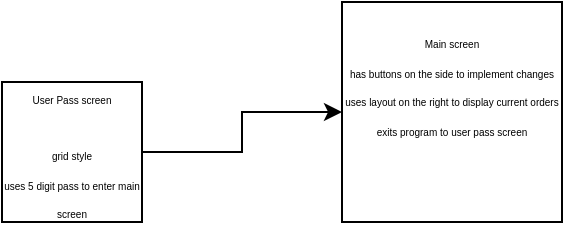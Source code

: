 <mxfile version="22.1.22" type="embed">
  <diagram id="pzD97mAxMjgcK9k35lag" name="Page-1">
    <mxGraphModel dx="323" dy="193" grid="1" gridSize="10" guides="1" tooltips="1" connect="1" arrows="1" fold="1" page="1" pageScale="1" pageWidth="850" pageHeight="1100" math="0" shadow="0">
      <root>
        <mxCell id="0" />
        <mxCell id="1" parent="0" />
        <mxCell id="5" style="edgeStyle=orthogonalEdgeStyle;rounded=0;orthogonalLoop=1;jettySize=auto;html=1;entryX=0;entryY=0.5;entryDx=0;entryDy=0;" edge="1" parent="1" source="4" target="7">
          <mxGeometry relative="1" as="geometry">
            <mxPoint x="370" y="155" as="targetPoint" />
          </mxGeometry>
        </mxCell>
        <mxCell id="4" value="&lt;font style=&quot;font-size: 5px;&quot;&gt;User Pass screen&lt;br&gt;&lt;br&gt;grid style&lt;br&gt;uses 5 digit pass to enter main screen&lt;/font&gt;" style="whiteSpace=wrap;html=1;aspect=fixed;" vertex="1" parent="1">
          <mxGeometry x="80" y="150" width="70" height="70" as="geometry" />
        </mxCell>
        <mxCell id="7" value="&lt;span style=&quot;font-size: 5px;&quot;&gt;Main screen&lt;br&gt;has buttons on the side to implement changes&lt;br&gt;uses layout on the right to display current orders&lt;br&gt;exits program to user pass screen&lt;br&gt;&lt;br&gt;&lt;br&gt;&lt;/span&gt;" style="whiteSpace=wrap;html=1;aspect=fixed;" vertex="1" parent="1">
          <mxGeometry x="250" y="110" width="110" height="110" as="geometry" />
        </mxCell>
      </root>
    </mxGraphModel>
  </diagram>
</mxfile>
